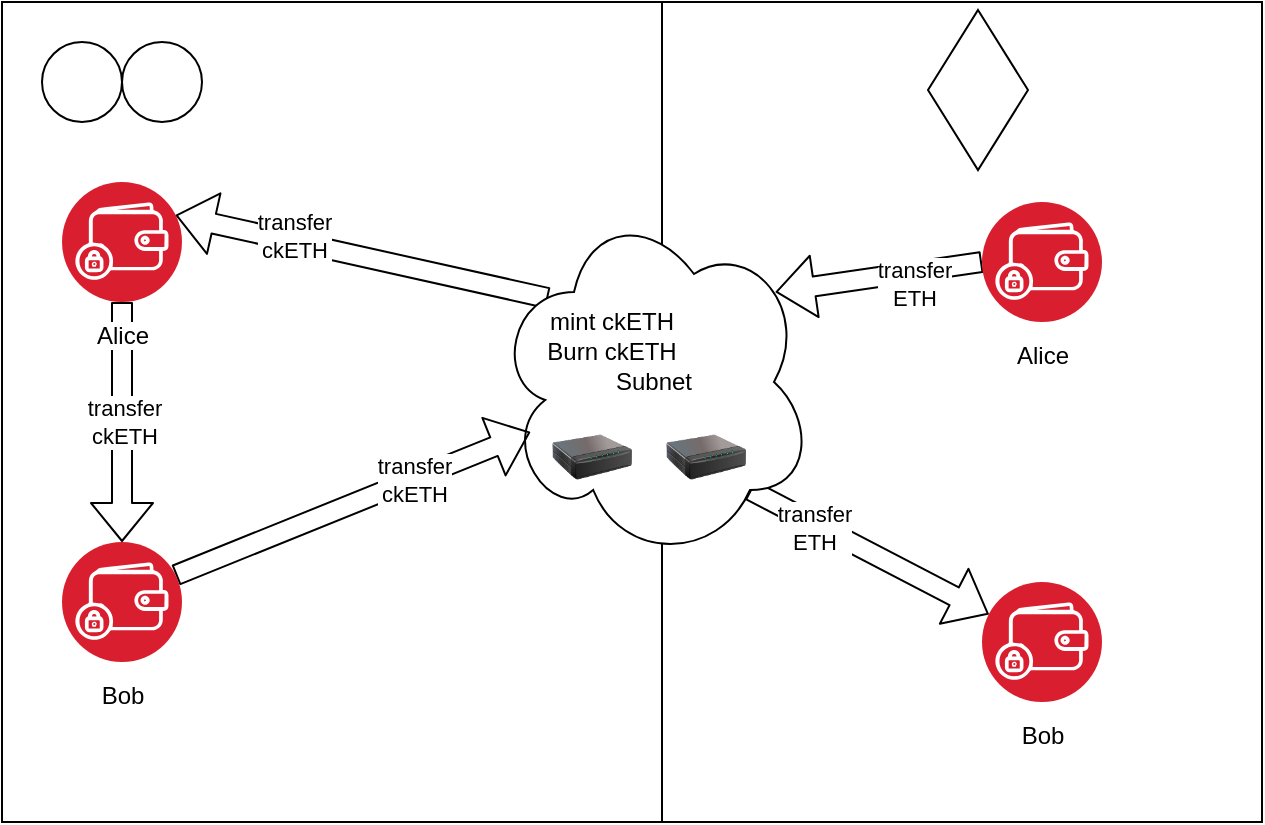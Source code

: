 <mxfile>
    <diagram id="Nxxmcc6tJqWGYB2NQ90n" name="ページ1">
        <mxGraphModel dx="832" dy="472" grid="1" gridSize="10" guides="1" tooltips="1" connect="1" arrows="1" fold="1" page="1" pageScale="1" pageWidth="827" pageHeight="1169" math="0" shadow="0">
            <root>
                <mxCell id="0"/>
                <mxCell id="1" parent="0"/>
                <mxCell id="14" value="" style="rounded=0;whiteSpace=wrap;html=1;labelBackgroundColor=none;fontColor=#000000;" vertex="1" parent="1">
                    <mxGeometry x="390" y="50" width="300" height="410" as="geometry"/>
                </mxCell>
                <mxCell id="12" value="" style="rounded=0;whiteSpace=wrap;html=1;labelBackgroundColor=none;fontColor=#000000;" vertex="1" parent="1">
                    <mxGeometry x="60" y="50" width="330" height="410" as="geometry"/>
                </mxCell>
                <mxCell id="2" value="" style="rhombus;whiteSpace=wrap;html=1;" vertex="1" parent="1">
                    <mxGeometry x="523" y="54" width="50" height="80" as="geometry"/>
                </mxCell>
                <mxCell id="3" value="" style="ellipse;whiteSpace=wrap;html=1;aspect=fixed;" vertex="1" parent="1">
                    <mxGeometry x="80" y="70" width="40" height="40" as="geometry"/>
                </mxCell>
                <mxCell id="4" value="" style="ellipse;whiteSpace=wrap;html=1;aspect=fixed;" vertex="1" parent="1">
                    <mxGeometry x="120" y="70" width="40" height="40" as="geometry"/>
                </mxCell>
                <mxCell id="26" style="edgeStyle=none;shape=flexArrow;html=1;exitX=0.5;exitY=1;exitDx=0;exitDy=0;entryX=0.5;entryY=0;entryDx=0;entryDy=0;fontColor=#000000;" edge="1" parent="1" source="8" target="19">
                    <mxGeometry relative="1" as="geometry"/>
                </mxCell>
                <mxCell id="27" value="transfer&lt;br&gt;ckETH" style="edgeLabel;html=1;align=center;verticalAlign=middle;resizable=0;points=[];fontColor=#000000;" vertex="1" connectable="0" parent="26">
                    <mxGeometry x="-0.417" y="1" relative="1" as="geometry">
                        <mxPoint y="25" as="offset"/>
                    </mxGeometry>
                </mxCell>
                <mxCell id="8" value="&lt;font color=&quot;#000000&quot;&gt;Alice&lt;/font&gt;" style="aspect=fixed;perimeter=ellipsePerimeter;html=1;align=center;shadow=0;dashed=0;fontColor=#4277BB;labelBackgroundColor=#ffffff;fontSize=12;spacingTop=3;image;image=img/lib/ibm/blockchain/wallet.svg;" vertex="1" parent="1">
                    <mxGeometry x="90" y="140" width="60" height="60" as="geometry"/>
                </mxCell>
                <mxCell id="23" style="edgeStyle=none;shape=flexArrow;html=1;entryX=1;entryY=0.25;entryDx=0;entryDy=0;fontColor=#000000;exitX=0.169;exitY=0.267;exitDx=0;exitDy=0;exitPerimeter=0;" edge="1" parent="1" source="15" target="8">
                    <mxGeometry relative="1" as="geometry">
                        <mxPoint x="340" y="220" as="sourcePoint"/>
                    </mxGeometry>
                </mxCell>
                <mxCell id="24" value="transfer&lt;br&gt;ckETH" style="edgeLabel;html=1;align=center;verticalAlign=middle;resizable=0;points=[];fontColor=#000000;" vertex="1" connectable="0" parent="23">
                    <mxGeometry x="0.371" y="-3" relative="1" as="geometry">
                        <mxPoint as="offset"/>
                    </mxGeometry>
                </mxCell>
                <mxCell id="28" style="edgeStyle=none;shape=flexArrow;html=1;exitX=0.8;exitY=0.8;exitDx=0;exitDy=0;exitPerimeter=0;fontColor=#000000;" edge="1" parent="1" source="15" target="20">
                    <mxGeometry relative="1" as="geometry"/>
                </mxCell>
                <mxCell id="29" value="transfer&lt;br&gt;ETH" style="edgeLabel;html=1;align=center;verticalAlign=middle;resizable=0;points=[];fontColor=#000000;" vertex="1" connectable="0" parent="28">
                    <mxGeometry x="-0.448" y="-2" relative="1" as="geometry">
                        <mxPoint as="offset"/>
                    </mxGeometry>
                </mxCell>
                <mxCell id="15" value="Subnet" style="ellipse;shape=cloud;whiteSpace=wrap;html=1;labelBackgroundColor=none;fontColor=#000000;" vertex="1" parent="1">
                    <mxGeometry x="306" y="150" width="160" height="180" as="geometry"/>
                </mxCell>
                <mxCell id="16" value="" style="image;html=1;image=img/lib/clip_art/networking/Print_Server_128x128.png;labelBackgroundColor=none;fontColor=#000000;" vertex="1" parent="1">
                    <mxGeometry x="335" y="250" width="40" height="55" as="geometry"/>
                </mxCell>
                <mxCell id="17" value="" style="image;html=1;image=img/lib/clip_art/networking/Print_Server_128x128.png;labelBackgroundColor=none;fontColor=#000000;" vertex="1" parent="1">
                    <mxGeometry x="392" y="250" width="40" height="55" as="geometry"/>
                </mxCell>
                <mxCell id="21" style="edgeStyle=none;shape=flexArrow;html=1;exitX=0;exitY=0.5;exitDx=0;exitDy=0;fontColor=#000000;entryX=0.88;entryY=0.25;entryDx=0;entryDy=0;entryPerimeter=0;" edge="1" parent="1" source="18" target="15">
                    <mxGeometry relative="1" as="geometry"/>
                </mxCell>
                <mxCell id="22" value="transfer&lt;br&gt;ETH" style="edgeLabel;html=1;align=center;verticalAlign=middle;resizable=0;points=[];fontColor=#000000;" vertex="1" connectable="0" parent="21">
                    <mxGeometry x="-0.324" y="6" relative="1" as="geometry">
                        <mxPoint as="offset"/>
                    </mxGeometry>
                </mxCell>
                <mxCell id="18" value="&lt;font color=&quot;#000000&quot;&gt;Alice&lt;/font&gt;" style="aspect=fixed;perimeter=ellipsePerimeter;html=1;align=center;shadow=0;dashed=0;fontColor=#4277BB;labelBackgroundColor=#ffffff;fontSize=12;spacingTop=3;image;image=img/lib/ibm/blockchain/wallet.svg;" vertex="1" parent="1">
                    <mxGeometry x="550" y="150" width="60" height="60" as="geometry"/>
                </mxCell>
                <mxCell id="34" style="edgeStyle=none;shape=flexArrow;html=1;exitX=1;exitY=0.25;exitDx=0;exitDy=0;fontColor=#000000;entryX=0.113;entryY=0.639;entryDx=0;entryDy=0;entryPerimeter=0;" edge="1" parent="1" source="19" target="15">
                    <mxGeometry relative="1" as="geometry"/>
                </mxCell>
                <mxCell id="35" value="transfer&lt;br&gt;ckETH" style="edgeLabel;html=1;align=center;verticalAlign=middle;resizable=0;points=[];fontColor=#000000;" vertex="1" connectable="0" parent="34">
                    <mxGeometry x="0.345" relative="1" as="geometry">
                        <mxPoint as="offset"/>
                    </mxGeometry>
                </mxCell>
                <mxCell id="19" value="&lt;font color=&quot;#000000&quot;&gt;Bob&lt;br&gt;&lt;/font&gt;" style="aspect=fixed;perimeter=ellipsePerimeter;html=1;align=center;shadow=0;dashed=0;fontColor=#4277BB;labelBackgroundColor=#ffffff;fontSize=12;spacingTop=3;image;image=img/lib/ibm/blockchain/wallet.svg;" vertex="1" parent="1">
                    <mxGeometry x="90" y="320" width="60" height="60" as="geometry"/>
                </mxCell>
                <mxCell id="20" value="&lt;font color=&quot;#000000&quot;&gt;Bob&lt;br&gt;&lt;/font&gt;" style="aspect=fixed;perimeter=ellipsePerimeter;html=1;align=center;shadow=0;dashed=0;fontColor=#4277BB;labelBackgroundColor=#ffffff;fontSize=12;spacingTop=3;image;image=img/lib/ibm/blockchain/wallet.svg;" vertex="1" parent="1">
                    <mxGeometry x="550" y="340" width="60" height="60" as="geometry"/>
                </mxCell>
                <mxCell id="36" value="mint ckETH&lt;br&gt;Burn ckETH" style="text;strokeColor=none;align=center;fillColor=none;html=1;verticalAlign=middle;whiteSpace=wrap;rounded=0;labelBackgroundColor=none;fontColor=#000000;" vertex="1" parent="1">
                    <mxGeometry x="326" y="202" width="78" height="30" as="geometry"/>
                </mxCell>
            </root>
        </mxGraphModel>
    </diagram>
</mxfile>
